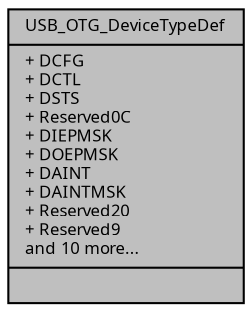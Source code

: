 digraph "USB_OTG_DeviceTypeDef"
{
  edge [fontname="Sans",fontsize="8",labelfontname="Sans",labelfontsize="8"];
  node [fontname="Sans",fontsize="8",shape=record];
  Node1 [label="{USB_OTG_DeviceTypeDef\n|+ DCFG\l+ DCTL\l+ DSTS\l+ Reserved0C\l+ DIEPMSK\l+ DOEPMSK\l+ DAINT\l+ DAINTMSK\l+ Reserved20\l+ Reserved9\land 10 more...\l|}",height=0.2,width=0.4,color="black", fillcolor="grey75", style="filled", fontcolor="black"];
}
